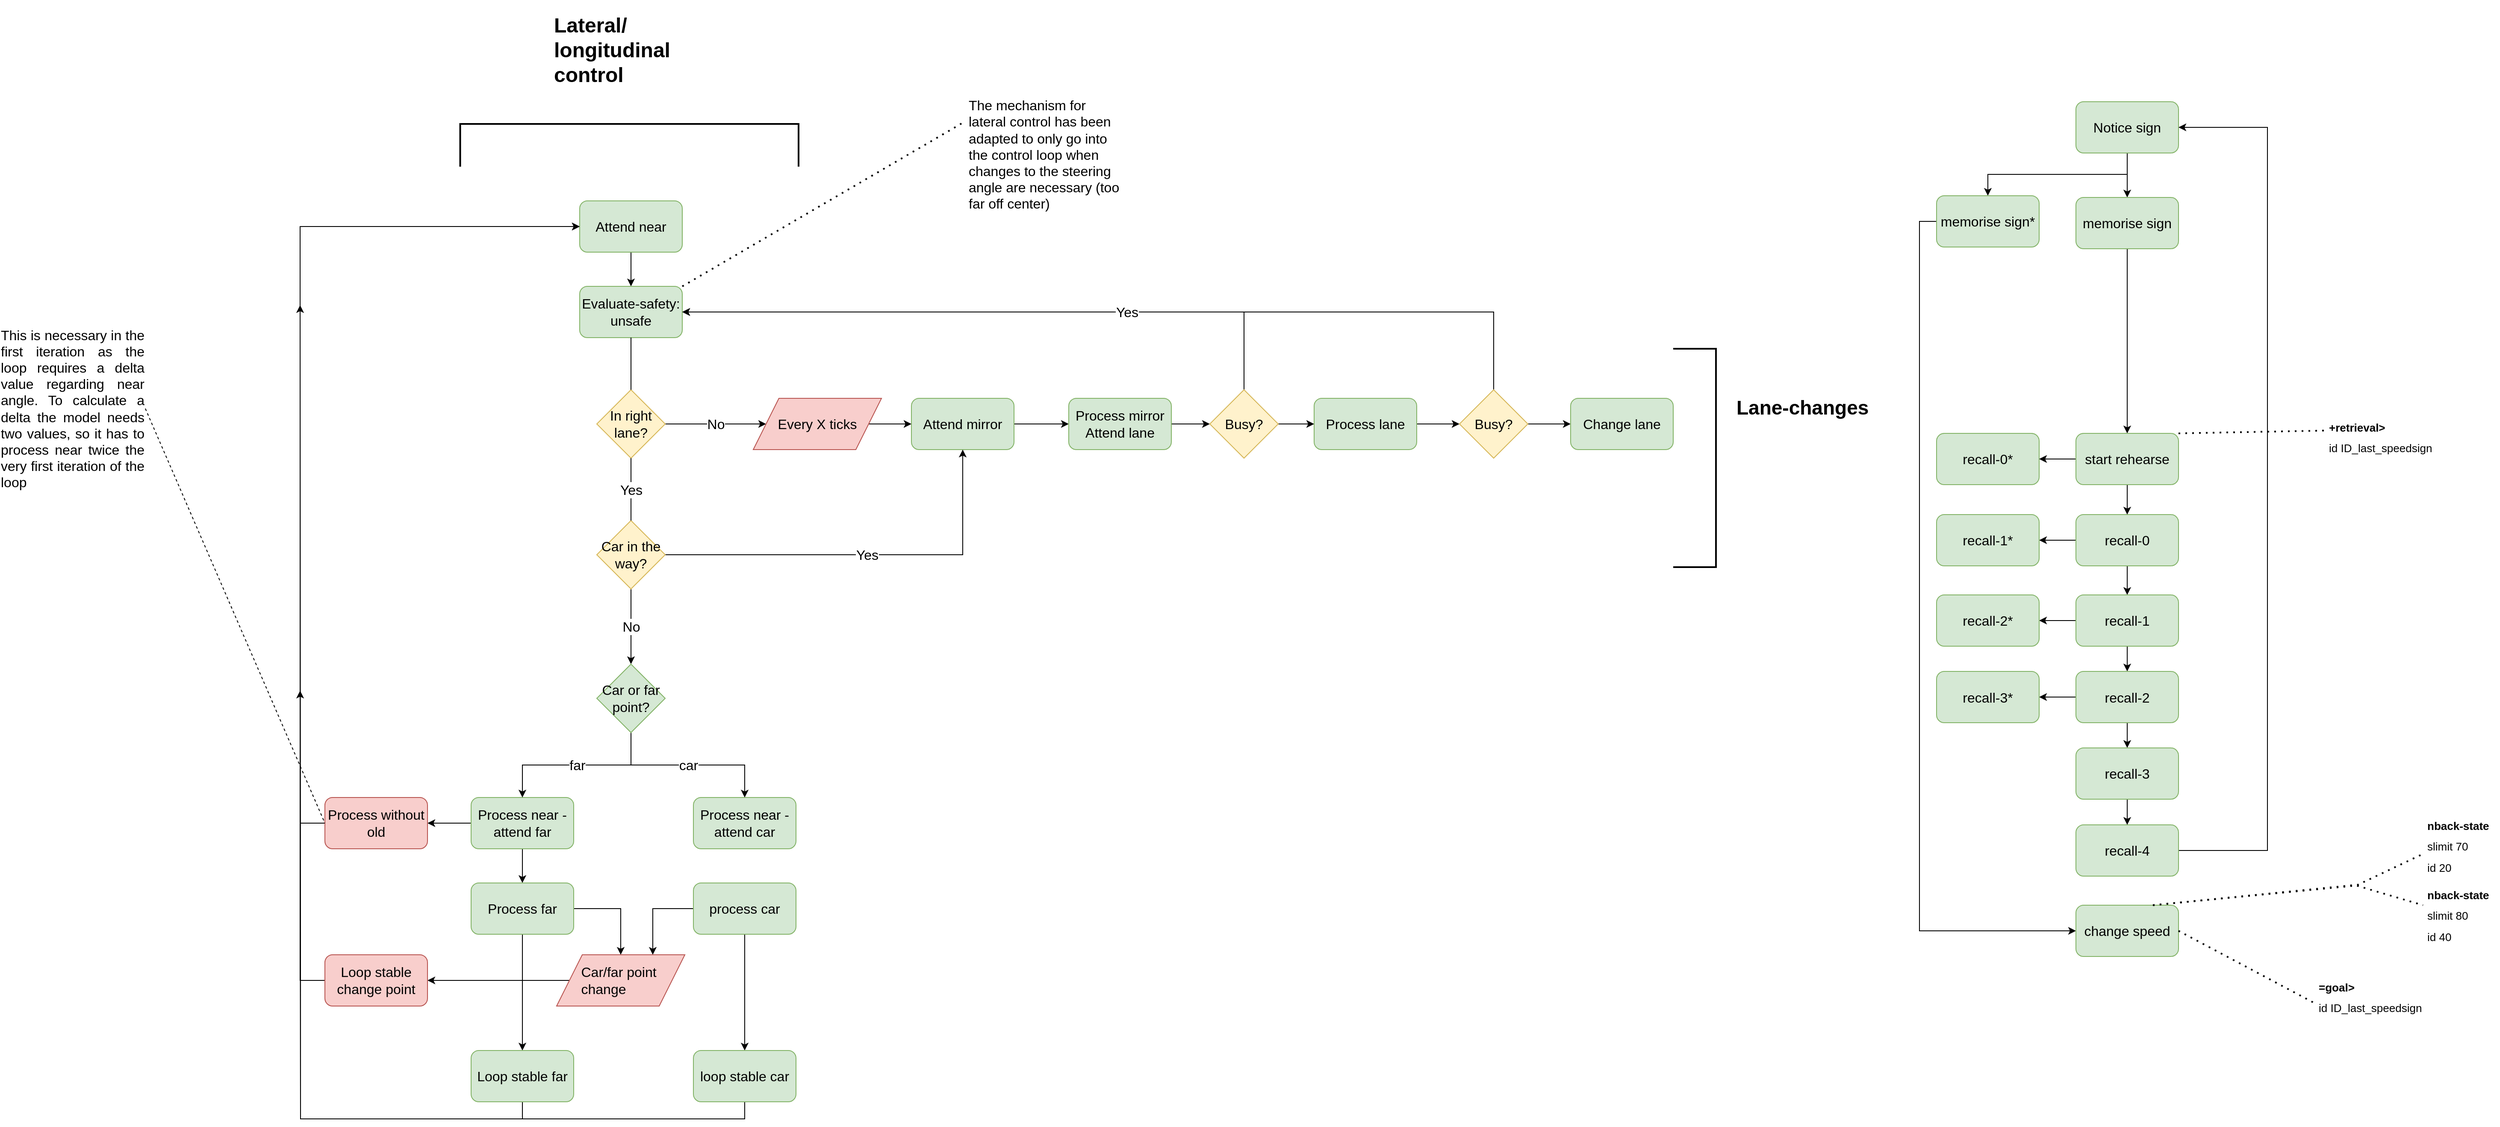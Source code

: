 <mxfile version="15.9.4" type="github">
  <diagram id="C5RBs43oDa-KdzZeNtuy" name="Page-1">
    <mxGraphModel dx="2222" dy="1282" grid="0" gridSize="10" guides="1" tooltips="1" connect="1" arrows="1" fold="1" page="0" pageScale="1" pageWidth="827" pageHeight="1169" math="0" shadow="0">
      <root>
        <mxCell id="WIyWlLk6GJQsqaUBKTNV-0" />
        <mxCell id="WIyWlLk6GJQsqaUBKTNV-1" parent="WIyWlLk6GJQsqaUBKTNV-0" />
        <mxCell id="NhE3N3XNDNQcraXamMx5-6" style="edgeStyle=orthogonalEdgeStyle;rounded=0;orthogonalLoop=1;jettySize=auto;html=1;exitX=0.5;exitY=1;exitDx=0;exitDy=0;entryX=0.5;entryY=0;entryDx=0;entryDy=0;fontSize=16;" parent="WIyWlLk6GJQsqaUBKTNV-1" source="NhE3N3XNDNQcraXamMx5-0" target="NhE3N3XNDNQcraXamMx5-2" edge="1">
          <mxGeometry relative="1" as="geometry" />
        </mxCell>
        <mxCell id="NhE3N3XNDNQcraXamMx5-0" value="Attend near" style="rounded=1;whiteSpace=wrap;html=1;fillColor=#d5e8d4;strokeColor=#82b366;fontSize=16;" parent="WIyWlLk6GJQsqaUBKTNV-1" vertex="1">
          <mxGeometry x="207" y="24" width="120" height="60" as="geometry" />
        </mxCell>
        <mxCell id="NhE3N3XNDNQcraXamMx5-36" value="No" style="edgeStyle=orthogonalEdgeStyle;rounded=0;orthogonalLoop=1;jettySize=auto;html=1;exitX=0.5;exitY=1;exitDx=0;exitDy=0;entryX=0.5;entryY=0;entryDx=0;entryDy=0;fontSize=16;startArrow=none;" parent="WIyWlLk6GJQsqaUBKTNV-1" source="E3VzU1Zg8HV8AeVV9ols-9" target="NhE3N3XNDNQcraXamMx5-35" edge="1">
          <mxGeometry relative="1" as="geometry" />
        </mxCell>
        <mxCell id="NhE3N3XNDNQcraXamMx5-2" value="Evaluate-safety: unsafe" style="rounded=1;whiteSpace=wrap;html=1;fillColor=#d5e8d4;strokeColor=#82b366;fontSize=16;" parent="WIyWlLk6GJQsqaUBKTNV-1" vertex="1">
          <mxGeometry x="207" y="124" width="120" height="60" as="geometry" />
        </mxCell>
        <mxCell id="NhE3N3XNDNQcraXamMx5-8" style="edgeStyle=orthogonalEdgeStyle;rounded=0;orthogonalLoop=1;jettySize=auto;html=1;exitX=0;exitY=0.5;exitDx=0;exitDy=0;entryX=1;entryY=0.5;entryDx=0;entryDy=0;fontSize=16;" parent="WIyWlLk6GJQsqaUBKTNV-1" source="NhE3N3XNDNQcraXamMx5-3" target="NhE3N3XNDNQcraXamMx5-5" edge="1">
          <mxGeometry relative="1" as="geometry" />
        </mxCell>
        <mxCell id="NhE3N3XNDNQcraXamMx5-13" style="edgeStyle=orthogonalEdgeStyle;rounded=0;orthogonalLoop=1;jettySize=auto;html=1;exitX=0.5;exitY=1;exitDx=0;exitDy=0;entryX=0.5;entryY=0;entryDx=0;entryDy=0;fontSize=16;" parent="WIyWlLk6GJQsqaUBKTNV-1" source="NhE3N3XNDNQcraXamMx5-3" target="NhE3N3XNDNQcraXamMx5-11" edge="1">
          <mxGeometry relative="1" as="geometry" />
        </mxCell>
        <mxCell id="NhE3N3XNDNQcraXamMx5-3" value="Process near - attend far" style="rounded=1;whiteSpace=wrap;html=1;fillColor=#d5e8d4;strokeColor=#82b366;fontSize=16;" parent="WIyWlLk6GJQsqaUBKTNV-1" vertex="1">
          <mxGeometry x="80" y="722" width="120" height="60" as="geometry" />
        </mxCell>
        <mxCell id="E3VzU1Zg8HV8AeVV9ols-15" style="edgeStyle=orthogonalEdgeStyle;rounded=0;orthogonalLoop=1;jettySize=auto;html=1;exitX=0;exitY=0.5;exitDx=0;exitDy=0;entryX=0;entryY=0.5;entryDx=0;entryDy=0;fontSize=16;" parent="WIyWlLk6GJQsqaUBKTNV-1" source="NhE3N3XNDNQcraXamMx5-5" target="NhE3N3XNDNQcraXamMx5-0" edge="1">
          <mxGeometry relative="1" as="geometry">
            <Array as="points">
              <mxPoint x="-120" y="752" />
              <mxPoint x="-120" y="54" />
            </Array>
          </mxGeometry>
        </mxCell>
        <mxCell id="NhE3N3XNDNQcraXamMx5-5" value="Process without old" style="rounded=1;whiteSpace=wrap;html=1;fillColor=#f8cecc;strokeColor=#b85450;fontSize=16;" parent="WIyWlLk6GJQsqaUBKTNV-1" vertex="1">
          <mxGeometry x="-91" y="722" width="120" height="60" as="geometry" />
        </mxCell>
        <mxCell id="NhE3N3XNDNQcraXamMx5-14" style="edgeStyle=orthogonalEdgeStyle;rounded=0;orthogonalLoop=1;jettySize=auto;html=1;exitX=0.5;exitY=1;exitDx=0;exitDy=0;entryX=0.5;entryY=0;entryDx=0;entryDy=0;fontSize=16;" parent="WIyWlLk6GJQsqaUBKTNV-1" source="NhE3N3XNDNQcraXamMx5-11" target="NhE3N3XNDNQcraXamMx5-12" edge="1">
          <mxGeometry relative="1" as="geometry" />
        </mxCell>
        <mxCell id="NhE3N3XNDNQcraXamMx5-53" style="edgeStyle=orthogonalEdgeStyle;rounded=0;orthogonalLoop=1;jettySize=auto;html=1;exitX=1;exitY=0.5;exitDx=0;exitDy=0;fontSize=16;" parent="WIyWlLk6GJQsqaUBKTNV-1" source="NhE3N3XNDNQcraXamMx5-11" target="NhE3N3XNDNQcraXamMx5-45" edge="1">
          <mxGeometry relative="1" as="geometry" />
        </mxCell>
        <mxCell id="NhE3N3XNDNQcraXamMx5-11" value="Process far" style="rounded=1;whiteSpace=wrap;html=1;fillColor=#d5e8d4;strokeColor=#82b366;fontSize=16;" parent="WIyWlLk6GJQsqaUBKTNV-1" vertex="1">
          <mxGeometry x="80" y="822" width="120" height="60" as="geometry" />
        </mxCell>
        <mxCell id="E3VzU1Zg8HV8AeVV9ols-14" style="edgeStyle=orthogonalEdgeStyle;rounded=0;orthogonalLoop=1;jettySize=auto;html=1;exitX=0.5;exitY=1;exitDx=0;exitDy=0;fontSize=16;" parent="WIyWlLk6GJQsqaUBKTNV-1" source="NhE3N3XNDNQcraXamMx5-12" edge="1">
          <mxGeometry relative="1" as="geometry">
            <mxPoint x="-120" y="597" as="targetPoint" />
          </mxGeometry>
        </mxCell>
        <mxCell id="NhE3N3XNDNQcraXamMx5-12" value="Loop stable far" style="rounded=1;whiteSpace=wrap;html=1;fillColor=#d5e8d4;strokeColor=#82b366;fontSize=16;" parent="WIyWlLk6GJQsqaUBKTNV-1" vertex="1">
          <mxGeometry x="80" y="1018" width="120" height="60" as="geometry" />
        </mxCell>
        <mxCell id="NhE3N3XNDNQcraXamMx5-16" value="&lt;div style=&quot;text-align: justify; font-size: 16px;&quot;&gt;&lt;span style=&quot;font-size: 16px;&quot;&gt;This is necessary in the first iteration as the loop requires a delta value regarding near angle. To calculate a delta the model needs two values, so it has to process near twice the very first iteration of the loop&lt;/span&gt;&lt;/div&gt;" style="text;html=1;strokeColor=none;fillColor=none;align=center;verticalAlign=middle;whiteSpace=wrap;rounded=0;fontSize=16;" parent="WIyWlLk6GJQsqaUBKTNV-1" vertex="1">
          <mxGeometry x="-471" y="197" width="170" height="140" as="geometry" />
        </mxCell>
        <mxCell id="NhE3N3XNDNQcraXamMx5-18" value="" style="endArrow=none;dashed=1;html=1;rounded=0;exitX=1;exitY=0.5;exitDx=0;exitDy=0;entryX=0;entryY=0.5;entryDx=0;entryDy=0;fontSize=16;" parent="WIyWlLk6GJQsqaUBKTNV-1" source="NhE3N3XNDNQcraXamMx5-16" target="NhE3N3XNDNQcraXamMx5-5" edge="1">
          <mxGeometry width="50" height="50" relative="1" as="geometry">
            <mxPoint x="-230" y="350" as="sourcePoint" />
            <mxPoint x="-180" y="300" as="targetPoint" />
          </mxGeometry>
        </mxCell>
        <mxCell id="NhE3N3XNDNQcraXamMx5-34" value="Process near - attend car" style="rounded=1;whiteSpace=wrap;html=1;fillColor=#d5e8d4;strokeColor=#82b366;fontSize=16;" parent="WIyWlLk6GJQsqaUBKTNV-1" vertex="1">
          <mxGeometry x="340" y="722" width="120" height="60" as="geometry" />
        </mxCell>
        <mxCell id="NhE3N3XNDNQcraXamMx5-37" value="far" style="edgeStyle=orthogonalEdgeStyle;rounded=0;orthogonalLoop=1;jettySize=auto;html=1;exitX=0.5;exitY=1;exitDx=0;exitDy=0;entryX=0.5;entryY=0;entryDx=0;entryDy=0;fontSize=16;" parent="WIyWlLk6GJQsqaUBKTNV-1" source="NhE3N3XNDNQcraXamMx5-35" target="NhE3N3XNDNQcraXamMx5-3" edge="1">
          <mxGeometry relative="1" as="geometry" />
        </mxCell>
        <mxCell id="NhE3N3XNDNQcraXamMx5-38" value="car" style="edgeStyle=orthogonalEdgeStyle;rounded=0;orthogonalLoop=1;jettySize=auto;html=1;exitX=0.5;exitY=1;exitDx=0;exitDy=0;entryX=0.5;entryY=0;entryDx=0;entryDy=0;fontSize=16;" parent="WIyWlLk6GJQsqaUBKTNV-1" source="NhE3N3XNDNQcraXamMx5-35" target="NhE3N3XNDNQcraXamMx5-34" edge="1">
          <mxGeometry relative="1" as="geometry" />
        </mxCell>
        <mxCell id="NhE3N3XNDNQcraXamMx5-35" value="Car or far point?" style="rhombus;whiteSpace=wrap;html=1;fillColor=#d5e8d4;strokeColor=#82b366;fontSize=16;" parent="WIyWlLk6GJQsqaUBKTNV-1" vertex="1">
          <mxGeometry x="227" y="566" width="80" height="80" as="geometry" />
        </mxCell>
        <mxCell id="NhE3N3XNDNQcraXamMx5-54" style="edgeStyle=orthogonalEdgeStyle;rounded=0;orthogonalLoop=1;jettySize=auto;html=1;exitX=0;exitY=0.5;exitDx=0;exitDy=0;entryX=0.75;entryY=0;entryDx=0;entryDy=0;fontSize=16;" parent="WIyWlLk6GJQsqaUBKTNV-1" source="NhE3N3XNDNQcraXamMx5-39" target="NhE3N3XNDNQcraXamMx5-45" edge="1">
          <mxGeometry relative="1" as="geometry" />
        </mxCell>
        <mxCell id="NhE3N3XNDNQcraXamMx5-61" style="edgeStyle=orthogonalEdgeStyle;rounded=0;orthogonalLoop=1;jettySize=auto;html=1;exitX=0.5;exitY=1;exitDx=0;exitDy=0;fontSize=16;" parent="WIyWlLk6GJQsqaUBKTNV-1" source="NhE3N3XNDNQcraXamMx5-39" target="NhE3N3XNDNQcraXamMx5-43" edge="1">
          <mxGeometry relative="1" as="geometry" />
        </mxCell>
        <mxCell id="NhE3N3XNDNQcraXamMx5-39" value="process car" style="rounded=1;whiteSpace=wrap;html=1;fillColor=#d5e8d4;strokeColor=#82b366;fontSize=16;" parent="WIyWlLk6GJQsqaUBKTNV-1" vertex="1">
          <mxGeometry x="340" y="822" width="120" height="60" as="geometry" />
        </mxCell>
        <mxCell id="NhE3N3XNDNQcraXamMx5-60" style="edgeStyle=orthogonalEdgeStyle;rounded=0;orthogonalLoop=1;jettySize=auto;html=1;exitX=0.5;exitY=1;exitDx=0;exitDy=0;fontSize=16;" parent="WIyWlLk6GJQsqaUBKTNV-1" source="NhE3N3XNDNQcraXamMx5-43" edge="1">
          <mxGeometry relative="1" as="geometry">
            <mxPoint x="-120" y="146" as="targetPoint" />
          </mxGeometry>
        </mxCell>
        <mxCell id="NhE3N3XNDNQcraXamMx5-43" value="loop stable car" style="rounded=1;whiteSpace=wrap;html=1;fillColor=#d5e8d4;strokeColor=#82b366;fontSize=16;" parent="WIyWlLk6GJQsqaUBKTNV-1" vertex="1">
          <mxGeometry x="340" y="1018" width="120" height="60" as="geometry" />
        </mxCell>
        <mxCell id="NhE3N3XNDNQcraXamMx5-58" style="edgeStyle=orthogonalEdgeStyle;rounded=0;orthogonalLoop=1;jettySize=auto;html=1;exitX=0;exitY=0.5;exitDx=0;exitDy=0;entryX=1;entryY=0.5;entryDx=0;entryDy=0;fontSize=16;" parent="WIyWlLk6GJQsqaUBKTNV-1" source="NhE3N3XNDNQcraXamMx5-45" target="NhE3N3XNDNQcraXamMx5-57" edge="1">
          <mxGeometry relative="1" as="geometry" />
        </mxCell>
        <mxCell id="NhE3N3XNDNQcraXamMx5-45" value="&lt;div style=&quot;text-align: justify; font-size: 16px;&quot;&gt;Car/far point&amp;nbsp;&lt;/div&gt;&lt;div style=&quot;text-align: justify; font-size: 16px;&quot;&gt;change&lt;/div&gt;" style="shape=parallelogram;perimeter=parallelogramPerimeter;whiteSpace=wrap;html=1;fixedSize=1;size=30;align=center;fillColor=#f8cecc;strokeColor=#b85450;fontSize=16;" parent="WIyWlLk6GJQsqaUBKTNV-1" vertex="1">
          <mxGeometry x="180" y="906" width="150" height="60" as="geometry" />
        </mxCell>
        <mxCell id="NhE3N3XNDNQcraXamMx5-59" style="edgeStyle=orthogonalEdgeStyle;rounded=0;orthogonalLoop=1;jettySize=auto;html=1;exitX=0;exitY=0.5;exitDx=0;exitDy=0;entryX=0;entryY=0.5;entryDx=0;entryDy=0;fontSize=16;" parent="WIyWlLk6GJQsqaUBKTNV-1" source="NhE3N3XNDNQcraXamMx5-57" target="NhE3N3XNDNQcraXamMx5-0" edge="1">
          <mxGeometry relative="1" as="geometry">
            <Array as="points">
              <mxPoint x="-120" y="936" />
              <mxPoint x="-120" y="54" />
            </Array>
          </mxGeometry>
        </mxCell>
        <mxCell id="NhE3N3XNDNQcraXamMx5-57" value="Loop stable change point" style="rounded=1;whiteSpace=wrap;html=1;fillColor=#f8cecc;strokeColor=#b85450;fontSize=16;" parent="WIyWlLk6GJQsqaUBKTNV-1" vertex="1">
          <mxGeometry x="-91" y="906" width="120" height="60" as="geometry" />
        </mxCell>
        <mxCell id="NhE3N3XNDNQcraXamMx5-141" style="edgeStyle=orthogonalEdgeStyle;rounded=0;orthogonalLoop=1;jettySize=auto;html=1;exitX=1;exitY=0.5;exitDx=0;exitDy=0;entryX=0;entryY=0.5;entryDx=0;entryDy=0;fontSize=16;" parent="WIyWlLk6GJQsqaUBKTNV-1" source="NhE3N3XNDNQcraXamMx5-63" target="NhE3N3XNDNQcraXamMx5-64" edge="1">
          <mxGeometry relative="1" as="geometry" />
        </mxCell>
        <mxCell id="NhE3N3XNDNQcraXamMx5-63" value="Attend mirror" style="rounded=1;whiteSpace=wrap;html=1;fillColor=#d5e8d4;strokeColor=#82b366;fontSize=16;" parent="WIyWlLk6GJQsqaUBKTNV-1" vertex="1">
          <mxGeometry x="595" y="255" width="120" height="60" as="geometry" />
        </mxCell>
        <mxCell id="NhE3N3XNDNQcraXamMx5-154" style="edgeStyle=orthogonalEdgeStyle;rounded=0;orthogonalLoop=1;jettySize=auto;html=1;exitX=1;exitY=0.5;exitDx=0;exitDy=0;entryX=0;entryY=0.5;entryDx=0;entryDy=0;fontSize=16;" parent="WIyWlLk6GJQsqaUBKTNV-1" source="NhE3N3XNDNQcraXamMx5-64" target="NhE3N3XNDNQcraXamMx5-92" edge="1">
          <mxGeometry relative="1" as="geometry" />
        </mxCell>
        <mxCell id="NhE3N3XNDNQcraXamMx5-64" value="Process mirror&lt;br style=&quot;font-size: 16px;&quot;&gt;Attend lane" style="rounded=1;whiteSpace=wrap;html=1;fillColor=#d5e8d4;strokeColor=#82b366;fontSize=16;" parent="WIyWlLk6GJQsqaUBKTNV-1" vertex="1">
          <mxGeometry x="779" y="255" width="120" height="60" as="geometry" />
        </mxCell>
        <mxCell id="NhE3N3XNDNQcraXamMx5-155" style="edgeStyle=orthogonalEdgeStyle;rounded=0;orthogonalLoop=1;jettySize=auto;html=1;exitX=1;exitY=0.5;exitDx=0;exitDy=0;entryX=0;entryY=0.5;entryDx=0;entryDy=0;fontSize=16;" parent="WIyWlLk6GJQsqaUBKTNV-1" source="NhE3N3XNDNQcraXamMx5-65" target="NhE3N3XNDNQcraXamMx5-153" edge="1">
          <mxGeometry relative="1" as="geometry" />
        </mxCell>
        <mxCell id="NhE3N3XNDNQcraXamMx5-65" value="Process lane" style="rounded=1;whiteSpace=wrap;html=1;fillColor=#d5e8d4;strokeColor=#82b366;fontSize=16;" parent="WIyWlLk6GJQsqaUBKTNV-1" vertex="1">
          <mxGeometry x="1066" y="255" width="120" height="60" as="geometry" />
        </mxCell>
        <mxCell id="NhE3N3XNDNQcraXamMx5-135" style="edgeStyle=orthogonalEdgeStyle;rounded=0;orthogonalLoop=1;jettySize=auto;html=1;exitX=1;exitY=0.5;exitDx=0;exitDy=0;entryX=0;entryY=0.5;entryDx=0;entryDy=0;fontSize=16;" parent="WIyWlLk6GJQsqaUBKTNV-1" source="NhE3N3XNDNQcraXamMx5-92" target="NhE3N3XNDNQcraXamMx5-65" edge="1">
          <mxGeometry relative="1" as="geometry" />
        </mxCell>
        <mxCell id="E3VzU1Zg8HV8AeVV9ols-17" style="edgeStyle=orthogonalEdgeStyle;rounded=0;orthogonalLoop=1;jettySize=auto;html=1;exitX=0.5;exitY=0;exitDx=0;exitDy=0;entryX=1;entryY=0.5;entryDx=0;entryDy=0;fontSize=16;" parent="WIyWlLk6GJQsqaUBKTNV-1" source="NhE3N3XNDNQcraXamMx5-92" target="NhE3N3XNDNQcraXamMx5-2" edge="1">
          <mxGeometry relative="1" as="geometry" />
        </mxCell>
        <mxCell id="NhE3N3XNDNQcraXamMx5-92" value="Busy?" style="rhombus;whiteSpace=wrap;html=1;fontSize=16;fillColor=#fff2cc;strokeColor=#d6b656;" parent="WIyWlLk6GJQsqaUBKTNV-1" vertex="1">
          <mxGeometry x="944" y="245" width="80" height="80" as="geometry" />
        </mxCell>
        <mxCell id="NhE3N3XNDNQcraXamMx5-109" value="&lt;h1 style=&quot;font-size: 23px;&quot;&gt;Lane-changes&lt;/h1&gt;" style="text;html=1;strokeColor=none;fillColor=none;spacing=5;spacingTop=-20;whiteSpace=wrap;overflow=hidden;rounded=0;fontSize=23;fontStyle=1" parent="WIyWlLk6GJQsqaUBKTNV-1" vertex="1">
          <mxGeometry x="1555" y="247.75" width="190" height="89" as="geometry" />
        </mxCell>
        <mxCell id="NhE3N3XNDNQcraXamMx5-110" value="&lt;h1 style=&quot;font-size: 24px;&quot;&gt;Lateral/&lt;br style=&quot;font-size: 24px;&quot;&gt;longitudinal control&lt;/h1&gt;" style="text;html=1;strokeColor=none;fillColor=none;spacing=5;spacingTop=-20;whiteSpace=wrap;overflow=hidden;rounded=0;fontSize=24;fontStyle=1" parent="WIyWlLk6GJQsqaUBKTNV-1" vertex="1">
          <mxGeometry x="172" y="-201" width="190" height="111" as="geometry" />
        </mxCell>
        <mxCell id="NhE3N3XNDNQcraXamMx5-111" value="" style="strokeWidth=2;html=1;shape=mxgraph.flowchart.annotation_1;align=left;pointerEvents=1;fontSize=16;rotation=-180;" parent="WIyWlLk6GJQsqaUBKTNV-1" vertex="1">
          <mxGeometry x="1486" y="197" width="50" height="255.5" as="geometry" />
        </mxCell>
        <mxCell id="NhE3N3XNDNQcraXamMx5-112" value="" style="strokeWidth=2;html=1;shape=mxgraph.flowchart.annotation_1;align=left;pointerEvents=1;fontSize=16;rotation=90;" parent="WIyWlLk6GJQsqaUBKTNV-1" vertex="1">
          <mxGeometry x="240.12" y="-238.87" width="50" height="395.75" as="geometry" />
        </mxCell>
        <mxCell id="E3VzU1Zg8HV8AeVV9ols-16" style="edgeStyle=orthogonalEdgeStyle;rounded=0;orthogonalLoop=1;jettySize=auto;html=1;exitX=1;exitY=0.5;exitDx=0;exitDy=0;entryX=0;entryY=0.5;entryDx=0;entryDy=0;fontSize=16;" parent="WIyWlLk6GJQsqaUBKTNV-1" source="NhE3N3XNDNQcraXamMx5-153" target="NhE3N3XNDNQcraXamMx5-158" edge="1">
          <mxGeometry relative="1" as="geometry" />
        </mxCell>
        <mxCell id="E3VzU1Zg8HV8AeVV9ols-18" value="Yes" style="edgeStyle=orthogonalEdgeStyle;rounded=0;orthogonalLoop=1;jettySize=auto;html=1;exitX=0.5;exitY=0;exitDx=0;exitDy=0;entryX=1;entryY=0.5;entryDx=0;entryDy=0;fontSize=16;" parent="WIyWlLk6GJQsqaUBKTNV-1" source="NhE3N3XNDNQcraXamMx5-153" target="NhE3N3XNDNQcraXamMx5-2" edge="1">
          <mxGeometry relative="1" as="geometry">
            <mxPoint x="333.333" y="137" as="targetPoint" />
          </mxGeometry>
        </mxCell>
        <mxCell id="NhE3N3XNDNQcraXamMx5-153" value="Busy?" style="rhombus;whiteSpace=wrap;html=1;fontSize=16;fillColor=#fff2cc;strokeColor=#d6b656;" parent="WIyWlLk6GJQsqaUBKTNV-1" vertex="1">
          <mxGeometry x="1236" y="245" width="80" height="80" as="geometry" />
        </mxCell>
        <mxCell id="NhE3N3XNDNQcraXamMx5-158" value="Change lane" style="rounded=1;whiteSpace=wrap;html=1;fillColor=#d5e8d4;strokeColor=#82b366;fontSize=16;" parent="WIyWlLk6GJQsqaUBKTNV-1" vertex="1">
          <mxGeometry x="1366" y="255" width="120" height="60" as="geometry" />
        </mxCell>
        <mxCell id="E3VzU1Zg8HV8AeVV9ols-5" value="No" style="edgeStyle=orthogonalEdgeStyle;rounded=0;orthogonalLoop=1;jettySize=auto;html=1;exitX=1;exitY=0.5;exitDx=0;exitDy=0;entryX=0;entryY=0.5;entryDx=0;entryDy=0;fontSize=16;" parent="WIyWlLk6GJQsqaUBKTNV-1" source="E3VzU1Zg8HV8AeVV9ols-1" target="E3VzU1Zg8HV8AeVV9ols-4" edge="1">
          <mxGeometry relative="1" as="geometry" />
        </mxCell>
        <mxCell id="E3VzU1Zg8HV8AeVV9ols-1" value="In right lane?" style="rhombus;whiteSpace=wrap;html=1;fontSize=16;fillColor=#fff2cc;strokeColor=#d6b656;" parent="WIyWlLk6GJQsqaUBKTNV-1" vertex="1">
          <mxGeometry x="227" y="245" width="80" height="80" as="geometry" />
        </mxCell>
        <mxCell id="E3VzU1Zg8HV8AeVV9ols-2" value="" style="edgeStyle=orthogonalEdgeStyle;rounded=0;orthogonalLoop=1;jettySize=auto;html=1;exitX=0.5;exitY=1;exitDx=0;exitDy=0;entryX=0.5;entryY=0;entryDx=0;entryDy=0;fontSize=16;endArrow=none;" parent="WIyWlLk6GJQsqaUBKTNV-1" source="NhE3N3XNDNQcraXamMx5-2" target="E3VzU1Zg8HV8AeVV9ols-1" edge="1">
          <mxGeometry relative="1" as="geometry">
            <mxPoint x="267" y="184.0" as="sourcePoint" />
            <mxPoint x="267" y="566" as="targetPoint" />
          </mxGeometry>
        </mxCell>
        <mxCell id="E3VzU1Zg8HV8AeVV9ols-6" style="edgeStyle=orthogonalEdgeStyle;rounded=0;orthogonalLoop=1;jettySize=auto;html=1;exitX=1;exitY=0.5;exitDx=0;exitDy=0;fontSize=16;" parent="WIyWlLk6GJQsqaUBKTNV-1" source="E3VzU1Zg8HV8AeVV9ols-4" target="NhE3N3XNDNQcraXamMx5-63" edge="1">
          <mxGeometry relative="1" as="geometry" />
        </mxCell>
        <mxCell id="E3VzU1Zg8HV8AeVV9ols-4" value="&lt;div style=&quot;text-align: justify; font-size: 16px;&quot;&gt;Every X ticks&lt;/div&gt;" style="shape=parallelogram;perimeter=parallelogramPerimeter;whiteSpace=wrap;html=1;fixedSize=1;size=30;align=center;fillColor=#f8cecc;strokeColor=#b85450;fontSize=16;" parent="WIyWlLk6GJQsqaUBKTNV-1" vertex="1">
          <mxGeometry x="410" y="255" width="150" height="60" as="geometry" />
        </mxCell>
        <mxCell id="E3VzU1Zg8HV8AeVV9ols-13" value="Yes" style="edgeStyle=orthogonalEdgeStyle;rounded=0;orthogonalLoop=1;jettySize=auto;html=1;exitX=1;exitY=0.5;exitDx=0;exitDy=0;entryX=0.5;entryY=1;entryDx=0;entryDy=0;fontSize=16;" parent="WIyWlLk6GJQsqaUBKTNV-1" source="E3VzU1Zg8HV8AeVV9ols-9" target="NhE3N3XNDNQcraXamMx5-63" edge="1">
          <mxGeometry relative="1" as="geometry" />
        </mxCell>
        <mxCell id="E3VzU1Zg8HV8AeVV9ols-9" value="Car in the way?" style="rhombus;whiteSpace=wrap;html=1;fontSize=16;fillColor=#fff2cc;strokeColor=#d6b656;" parent="WIyWlLk6GJQsqaUBKTNV-1" vertex="1">
          <mxGeometry x="227" y="398" width="80" height="80" as="geometry" />
        </mxCell>
        <mxCell id="E3VzU1Zg8HV8AeVV9ols-12" value="Yes" style="edgeStyle=orthogonalEdgeStyle;rounded=0;orthogonalLoop=1;jettySize=auto;html=1;exitX=0.5;exitY=1;exitDx=0;exitDy=0;entryX=0.5;entryY=0;entryDx=0;entryDy=0;fontSize=16;startArrow=none;endArrow=none;" parent="WIyWlLk6GJQsqaUBKTNV-1" source="E3VzU1Zg8HV8AeVV9ols-1" target="E3VzU1Zg8HV8AeVV9ols-9" edge="1">
          <mxGeometry relative="1" as="geometry">
            <mxPoint x="267" y="325" as="sourcePoint" />
            <mxPoint x="267" y="566" as="targetPoint" />
          </mxGeometry>
        </mxCell>
        <mxCell id="E3VzU1Zg8HV8AeVV9ols-20" value="&lt;br style=&quot;font-size: 16px;&quot;&gt;The mechanism for lateral control has been adapted to only go into the control loop when changes to the steering angle are necessary (too far off center)" style="text;html=1;strokeColor=none;fillColor=none;spacing=5;spacingTop=-20;whiteSpace=wrap;overflow=hidden;rounded=0;fontSize=16;" parent="WIyWlLk6GJQsqaUBKTNV-1" vertex="1">
          <mxGeometry x="657" y="-106" width="190" height="150" as="geometry" />
        </mxCell>
        <mxCell id="E3VzU1Zg8HV8AeVV9ols-22" value="" style="endArrow=none;dashed=1;html=1;dashPattern=1 3;strokeWidth=2;rounded=0;entryX=0;entryY=0.25;entryDx=0;entryDy=0;exitX=1;exitY=0;exitDx=0;exitDy=0;fontSize=16;" parent="WIyWlLk6GJQsqaUBKTNV-1" source="NhE3N3XNDNQcraXamMx5-2" target="E3VzU1Zg8HV8AeVV9ols-20" edge="1">
          <mxGeometry width="50" height="50" relative="1" as="geometry">
            <mxPoint x="493" y="58" as="sourcePoint" />
            <mxPoint x="543" y="8" as="targetPoint" />
          </mxGeometry>
        </mxCell>
        <mxCell id="itvHeJauf3nL3diIraLQ-3" style="edgeStyle=orthogonalEdgeStyle;rounded=0;orthogonalLoop=1;jettySize=auto;html=1;exitX=0.5;exitY=1;exitDx=0;exitDy=0;entryX=0.5;entryY=0;entryDx=0;entryDy=0;" parent="WIyWlLk6GJQsqaUBKTNV-1" source="E3VzU1Zg8HV8AeVV9ols-23" target="E3VzU1Zg8HV8AeVV9ols-31" edge="1">
          <mxGeometry relative="1" as="geometry" />
        </mxCell>
        <mxCell id="itvHeJauf3nL3diIraLQ-6" style="edgeStyle=orthogonalEdgeStyle;rounded=0;orthogonalLoop=1;jettySize=auto;html=1;exitX=0.5;exitY=1;exitDx=0;exitDy=0;" parent="WIyWlLk6GJQsqaUBKTNV-1" source="E3VzU1Zg8HV8AeVV9ols-23" target="E3VzU1Zg8HV8AeVV9ols-34" edge="1">
          <mxGeometry relative="1" as="geometry" />
        </mxCell>
        <mxCell id="E3VzU1Zg8HV8AeVV9ols-23" value="Notice sign" style="rounded=1;whiteSpace=wrap;html=1;fontSize=16;strokeColor=#82b366;fillColor=#d5e8d4;" parent="WIyWlLk6GJQsqaUBKTNV-1" vertex="1">
          <mxGeometry x="1957" y="-92" width="120" height="60" as="geometry" />
        </mxCell>
        <mxCell id="NUeirvXIslIRy5y8qcfo-23" style="edgeStyle=orthogonalEdgeStyle;rounded=0;orthogonalLoop=1;jettySize=auto;html=1;exitX=0;exitY=0.5;exitDx=0;exitDy=0;entryX=0;entryY=0.5;entryDx=0;entryDy=0;fontSize=13;" edge="1" parent="WIyWlLk6GJQsqaUBKTNV-1" source="E3VzU1Zg8HV8AeVV9ols-31" target="NUeirvXIslIRy5y8qcfo-7">
          <mxGeometry relative="1" as="geometry" />
        </mxCell>
        <mxCell id="E3VzU1Zg8HV8AeVV9ols-31" value="memorise sign*" style="rounded=1;whiteSpace=wrap;html=1;fontSize=16;strokeColor=#82b366;fillColor=#d5e8d4;" parent="WIyWlLk6GJQsqaUBKTNV-1" vertex="1">
          <mxGeometry x="1794" y="18" width="120" height="60" as="geometry" />
        </mxCell>
        <mxCell id="E3VzU1Zg8HV8AeVV9ols-32" value="recall-0*" style="rounded=1;whiteSpace=wrap;html=1;fontSize=16;strokeColor=#82b366;fillColor=#d5e8d4;" parent="WIyWlLk6GJQsqaUBKTNV-1" vertex="1">
          <mxGeometry x="1794" y="296" width="120" height="60" as="geometry" />
        </mxCell>
        <mxCell id="itvHeJauf3nL3diIraLQ-15" style="edgeStyle=orthogonalEdgeStyle;rounded=0;orthogonalLoop=1;jettySize=auto;html=1;exitX=0.5;exitY=1;exitDx=0;exitDy=0;" parent="WIyWlLk6GJQsqaUBKTNV-1" source="E3VzU1Zg8HV8AeVV9ols-33" target="itvHeJauf3nL3diIraLQ-10" edge="1">
          <mxGeometry relative="1" as="geometry" />
        </mxCell>
        <mxCell id="NUeirvXIslIRy5y8qcfo-2" style="edgeStyle=orthogonalEdgeStyle;rounded=0;orthogonalLoop=1;jettySize=auto;html=1;exitX=0;exitY=0.5;exitDx=0;exitDy=0;entryX=1;entryY=0.5;entryDx=0;entryDy=0;" edge="1" parent="WIyWlLk6GJQsqaUBKTNV-1" source="E3VzU1Zg8HV8AeVV9ols-33" target="itvHeJauf3nL3diIraLQ-21">
          <mxGeometry relative="1" as="geometry" />
        </mxCell>
        <mxCell id="E3VzU1Zg8HV8AeVV9ols-33" value="recall-0" style="rounded=1;whiteSpace=wrap;html=1;fontSize=16;strokeColor=#82b366;fillColor=#d5e8d4;" parent="WIyWlLk6GJQsqaUBKTNV-1" vertex="1">
          <mxGeometry x="1957" y="391" width="120" height="60" as="geometry" />
        </mxCell>
        <mxCell id="NUeirvXIslIRy5y8qcfo-24" style="edgeStyle=orthogonalEdgeStyle;rounded=0;orthogonalLoop=1;jettySize=auto;html=1;exitX=0.5;exitY=1;exitDx=0;exitDy=0;fontSize=13;" edge="1" parent="WIyWlLk6GJQsqaUBKTNV-1" source="E3VzU1Zg8HV8AeVV9ols-34" target="itvHeJauf3nL3diIraLQ-1">
          <mxGeometry relative="1" as="geometry" />
        </mxCell>
        <mxCell id="E3VzU1Zg8HV8AeVV9ols-34" value="memorise sign" style="rounded=1;whiteSpace=wrap;html=1;fontSize=16;strokeColor=#82b366;fillColor=#d5e8d4;" parent="WIyWlLk6GJQsqaUBKTNV-1" vertex="1">
          <mxGeometry x="1957" y="20" width="120" height="60" as="geometry" />
        </mxCell>
        <mxCell id="itvHeJauf3nL3diIraLQ-14" style="edgeStyle=orthogonalEdgeStyle;rounded=0;orthogonalLoop=1;jettySize=auto;html=1;exitX=0.5;exitY=1;exitDx=0;exitDy=0;entryX=0.5;entryY=0;entryDx=0;entryDy=0;" parent="WIyWlLk6GJQsqaUBKTNV-1" source="itvHeJauf3nL3diIraLQ-1" target="E3VzU1Zg8HV8AeVV9ols-33" edge="1">
          <mxGeometry relative="1" as="geometry" />
        </mxCell>
        <mxCell id="NUeirvXIslIRy5y8qcfo-1" style="edgeStyle=orthogonalEdgeStyle;rounded=0;orthogonalLoop=1;jettySize=auto;html=1;exitX=0;exitY=0.5;exitDx=0;exitDy=0;entryX=1;entryY=0.5;entryDx=0;entryDy=0;" edge="1" parent="WIyWlLk6GJQsqaUBKTNV-1" source="itvHeJauf3nL3diIraLQ-1" target="E3VzU1Zg8HV8AeVV9ols-32">
          <mxGeometry relative="1" as="geometry" />
        </mxCell>
        <mxCell id="itvHeJauf3nL3diIraLQ-1" value="start rehearse" style="rounded=1;whiteSpace=wrap;html=1;fontSize=16;strokeColor=#82b366;fillColor=#d5e8d4;" parent="WIyWlLk6GJQsqaUBKTNV-1" vertex="1">
          <mxGeometry x="1957" y="296" width="120" height="60" as="geometry" />
        </mxCell>
        <mxCell id="itvHeJauf3nL3diIraLQ-16" style="edgeStyle=orthogonalEdgeStyle;rounded=0;orthogonalLoop=1;jettySize=auto;html=1;exitX=0.5;exitY=1;exitDx=0;exitDy=0;" parent="WIyWlLk6GJQsqaUBKTNV-1" source="itvHeJauf3nL3diIraLQ-10" target="itvHeJauf3nL3diIraLQ-12" edge="1">
          <mxGeometry relative="1" as="geometry" />
        </mxCell>
        <mxCell id="NUeirvXIslIRy5y8qcfo-5" style="edgeStyle=orthogonalEdgeStyle;rounded=0;orthogonalLoop=1;jettySize=auto;html=1;exitX=0;exitY=0.5;exitDx=0;exitDy=0;entryX=1;entryY=0.5;entryDx=0;entryDy=0;" edge="1" parent="WIyWlLk6GJQsqaUBKTNV-1" source="itvHeJauf3nL3diIraLQ-10" target="NUeirvXIslIRy5y8qcfo-3">
          <mxGeometry relative="1" as="geometry" />
        </mxCell>
        <mxCell id="itvHeJauf3nL3diIraLQ-10" value="recall-1" style="rounded=1;whiteSpace=wrap;html=1;fontSize=16;strokeColor=#82b366;fillColor=#d5e8d4;" parent="WIyWlLk6GJQsqaUBKTNV-1" vertex="1">
          <mxGeometry x="1957" y="485" width="120" height="60" as="geometry" />
        </mxCell>
        <mxCell id="itvHeJauf3nL3diIraLQ-19" style="edgeStyle=orthogonalEdgeStyle;rounded=0;orthogonalLoop=1;jettySize=auto;html=1;exitX=1;exitY=0.5;exitDx=0;exitDy=0;entryX=1;entryY=0.5;entryDx=0;entryDy=0;" parent="WIyWlLk6GJQsqaUBKTNV-1" source="itvHeJauf3nL3diIraLQ-11" target="E3VzU1Zg8HV8AeVV9ols-23" edge="1">
          <mxGeometry relative="1" as="geometry">
            <Array as="points">
              <mxPoint x="2181" y="784" />
              <mxPoint x="2181" y="-62" />
            </Array>
          </mxGeometry>
        </mxCell>
        <mxCell id="itvHeJauf3nL3diIraLQ-11" value="recall-4" style="rounded=1;whiteSpace=wrap;html=1;fontSize=16;strokeColor=#82b366;fillColor=#d5e8d4;" parent="WIyWlLk6GJQsqaUBKTNV-1" vertex="1">
          <mxGeometry x="1957" y="754" width="120" height="60" as="geometry" />
        </mxCell>
        <mxCell id="itvHeJauf3nL3diIraLQ-17" style="edgeStyle=orthogonalEdgeStyle;rounded=0;orthogonalLoop=1;jettySize=auto;html=1;exitX=0.5;exitY=1;exitDx=0;exitDy=0;" parent="WIyWlLk6GJQsqaUBKTNV-1" source="itvHeJauf3nL3diIraLQ-12" target="itvHeJauf3nL3diIraLQ-13" edge="1">
          <mxGeometry relative="1" as="geometry" />
        </mxCell>
        <mxCell id="NUeirvXIslIRy5y8qcfo-6" style="edgeStyle=orthogonalEdgeStyle;rounded=0;orthogonalLoop=1;jettySize=auto;html=1;exitX=0;exitY=0.5;exitDx=0;exitDy=0;" edge="1" parent="WIyWlLk6GJQsqaUBKTNV-1" source="itvHeJauf3nL3diIraLQ-12" target="NUeirvXIslIRy5y8qcfo-4">
          <mxGeometry relative="1" as="geometry" />
        </mxCell>
        <mxCell id="itvHeJauf3nL3diIraLQ-12" value="recall-2" style="rounded=1;whiteSpace=wrap;html=1;fontSize=16;strokeColor=#82b366;fillColor=#d5e8d4;" parent="WIyWlLk6GJQsqaUBKTNV-1" vertex="1">
          <mxGeometry x="1957" y="574.5" width="120" height="60" as="geometry" />
        </mxCell>
        <mxCell id="itvHeJauf3nL3diIraLQ-18" style="edgeStyle=orthogonalEdgeStyle;rounded=0;orthogonalLoop=1;jettySize=auto;html=1;exitX=0.5;exitY=1;exitDx=0;exitDy=0;entryX=0.5;entryY=0;entryDx=0;entryDy=0;" parent="WIyWlLk6GJQsqaUBKTNV-1" source="itvHeJauf3nL3diIraLQ-13" target="itvHeJauf3nL3diIraLQ-11" edge="1">
          <mxGeometry relative="1" as="geometry" />
        </mxCell>
        <mxCell id="itvHeJauf3nL3diIraLQ-13" value="recall-3" style="rounded=1;whiteSpace=wrap;html=1;fontSize=16;strokeColor=#82b366;fillColor=#d5e8d4;" parent="WIyWlLk6GJQsqaUBKTNV-1" vertex="1">
          <mxGeometry x="1957" y="664" width="120" height="60" as="geometry" />
        </mxCell>
        <mxCell id="itvHeJauf3nL3diIraLQ-21" value="recall-1*" style="rounded=1;whiteSpace=wrap;html=1;fontSize=16;strokeColor=#82b366;fillColor=#d5e8d4;" parent="WIyWlLk6GJQsqaUBKTNV-1" vertex="1">
          <mxGeometry x="1794" y="391" width="120" height="60" as="geometry" />
        </mxCell>
        <mxCell id="NUeirvXIslIRy5y8qcfo-3" value="recall-2*" style="rounded=1;whiteSpace=wrap;html=1;fontSize=16;strokeColor=#82b366;fillColor=#d5e8d4;" vertex="1" parent="WIyWlLk6GJQsqaUBKTNV-1">
          <mxGeometry x="1794" y="485" width="120" height="60" as="geometry" />
        </mxCell>
        <mxCell id="NUeirvXIslIRy5y8qcfo-4" value="recall-3*" style="rounded=1;whiteSpace=wrap;html=1;fontSize=16;strokeColor=#82b366;fillColor=#d5e8d4;" vertex="1" parent="WIyWlLk6GJQsqaUBKTNV-1">
          <mxGeometry x="1794" y="574.5" width="120" height="60" as="geometry" />
        </mxCell>
        <mxCell id="NUeirvXIslIRy5y8qcfo-7" value="change speed" style="rounded=1;whiteSpace=wrap;html=1;fontSize=16;strokeColor=#82b366;fillColor=#d5e8d4;" vertex="1" parent="WIyWlLk6GJQsqaUBKTNV-1">
          <mxGeometry x="1957" y="848" width="120" height="60" as="geometry" />
        </mxCell>
        <mxCell id="NUeirvXIslIRy5y8qcfo-11" value="&lt;p style=&quot;line-height: 1&quot;&gt;&lt;/p&gt;&lt;h1 style=&quot;font-size: 13px&quot;&gt;&lt;font style=&quot;font-size: 13px&quot;&gt;nback-state&lt;/font&gt;&lt;/h1&gt;&lt;h1 style=&quot;font-size: 13px&quot;&gt;&lt;font style=&quot;font-size: 13px&quot;&gt;&lt;span style=&quot;font-weight: normal&quot;&gt;slimit 70&lt;/span&gt;&lt;br&gt;&lt;/font&gt;&lt;/h1&gt;&lt;div style=&quot;font-size: 13px&quot;&gt;&lt;span style=&quot;font-weight: normal&quot;&gt;&lt;font style=&quot;font-size: 13px&quot;&gt;id 20&lt;/font&gt;&lt;/span&gt;&lt;/div&gt;&lt;p&gt;&lt;/p&gt;" style="text;html=1;strokeColor=none;fillColor=none;spacing=5;spacingTop=-20;whiteSpace=wrap;overflow=hidden;rounded=0;" vertex="1" parent="WIyWlLk6GJQsqaUBKTNV-1">
          <mxGeometry x="2363" y="746" width="89" height="84" as="geometry" />
        </mxCell>
        <mxCell id="NUeirvXIslIRy5y8qcfo-13" value="" style="endArrow=none;dashed=1;html=1;dashPattern=1 3;strokeWidth=2;rounded=0;fontSize=13;entryX=0;entryY=0.5;entryDx=0;entryDy=0;exitX=0.75;exitY=0;exitDx=0;exitDy=0;" edge="1" parent="WIyWlLk6GJQsqaUBKTNV-1" source="NUeirvXIslIRy5y8qcfo-7" target="NUeirvXIslIRy5y8qcfo-11">
          <mxGeometry width="50" height="50" relative="1" as="geometry">
            <mxPoint x="2189" y="156.88" as="sourcePoint" />
            <mxPoint x="2239" y="106.88" as="targetPoint" />
            <Array as="points">
              <mxPoint x="2287" y="824" />
            </Array>
          </mxGeometry>
        </mxCell>
        <mxCell id="NUeirvXIslIRy5y8qcfo-15" value="" style="endArrow=none;dashed=1;html=1;dashPattern=1 3;strokeWidth=2;rounded=0;fontSize=13;entryX=0;entryY=0.25;entryDx=0;entryDy=0;" edge="1" parent="WIyWlLk6GJQsqaUBKTNV-1" target="NUeirvXIslIRy5y8qcfo-16">
          <mxGeometry width="50" height="50" relative="1" as="geometry">
            <mxPoint x="2077" y="296" as="sourcePoint" />
            <mxPoint x="2227" y="317" as="targetPoint" />
          </mxGeometry>
        </mxCell>
        <mxCell id="NUeirvXIslIRy5y8qcfo-16" value="&lt;p style=&quot;line-height: 1&quot;&gt;&lt;/p&gt;&lt;h1 style=&quot;font-size: 13px&quot;&gt;&lt;span&gt;+retrieval&amp;gt;&lt;/span&gt;&lt;/h1&gt;&lt;h1 style=&quot;font-size: 13px&quot;&gt;&lt;span style=&quot;font-weight: normal&quot;&gt;id ID_last_speedsign&lt;/span&gt;&lt;br&gt;&lt;/h1&gt;&lt;p&gt;&lt;/p&gt;" style="text;html=1;strokeColor=none;fillColor=none;spacing=5;spacingTop=-20;whiteSpace=wrap;overflow=hidden;rounded=0;" vertex="1" parent="WIyWlLk6GJQsqaUBKTNV-1">
          <mxGeometry x="2248" y="280" width="133" height="51" as="geometry" />
        </mxCell>
        <mxCell id="NUeirvXIslIRy5y8qcfo-17" value="&lt;p style=&quot;line-height: 1&quot;&gt;&lt;/p&gt;&lt;h1 style=&quot;font-size: 13px&quot;&gt;&lt;font style=&quot;font-size: 13px&quot;&gt;nback-state&lt;/font&gt;&lt;/h1&gt;&lt;h1 style=&quot;font-size: 13px&quot;&gt;&lt;font style=&quot;font-size: 13px&quot;&gt;&lt;span style=&quot;font-weight: normal&quot;&gt;slimit 80&lt;/span&gt;&lt;br&gt;&lt;/font&gt;&lt;/h1&gt;&lt;div style=&quot;font-size: 13px&quot;&gt;&lt;span style=&quot;font-weight: normal&quot;&gt;&lt;font style=&quot;font-size: 13px&quot;&gt;id 40&lt;/font&gt;&lt;/span&gt;&lt;/div&gt;&lt;p&gt;&lt;/p&gt;" style="text;html=1;strokeColor=none;fillColor=none;spacing=5;spacingTop=-20;whiteSpace=wrap;overflow=hidden;rounded=0;" vertex="1" parent="WIyWlLk6GJQsqaUBKTNV-1">
          <mxGeometry x="2363" y="827" width="89" height="84" as="geometry" />
        </mxCell>
        <mxCell id="NUeirvXIslIRy5y8qcfo-18" value="" style="endArrow=none;dashed=1;html=1;dashPattern=1 3;strokeWidth=2;rounded=0;fontSize=13;entryX=0;entryY=0.25;entryDx=0;entryDy=0;exitX=0.75;exitY=0;exitDx=0;exitDy=0;" edge="1" parent="WIyWlLk6GJQsqaUBKTNV-1" source="NUeirvXIslIRy5y8qcfo-7" target="NUeirvXIslIRy5y8qcfo-17">
          <mxGeometry width="50" height="50" relative="1" as="geometry">
            <mxPoint x="2057" y="197" as="sourcePoint" />
            <mxPoint x="2264" y="70" as="targetPoint" />
            <Array as="points">
              <mxPoint x="2285" y="825" />
            </Array>
          </mxGeometry>
        </mxCell>
        <mxCell id="NUeirvXIslIRy5y8qcfo-21" value="&lt;p style=&quot;line-height: 1&quot;&gt;&lt;/p&gt;&lt;h1 style=&quot;font-size: 13px&quot;&gt;&lt;span&gt;=goal&amp;gt;&lt;/span&gt;&lt;/h1&gt;&lt;h1 style=&quot;font-size: 13px&quot;&gt;&lt;span style=&quot;font-weight: normal&quot;&gt;id ID_last_speedsign&lt;/span&gt;&lt;br&gt;&lt;/h1&gt;&lt;p&gt;&lt;/p&gt;" style="text;html=1;strokeColor=none;fillColor=none;spacing=5;spacingTop=-20;whiteSpace=wrap;overflow=hidden;rounded=0;" vertex="1" parent="WIyWlLk6GJQsqaUBKTNV-1">
          <mxGeometry x="2236" y="935" width="138" height="55" as="geometry" />
        </mxCell>
        <mxCell id="NUeirvXIslIRy5y8qcfo-22" value="" style="endArrow=none;dashed=1;html=1;dashPattern=1 3;strokeWidth=2;rounded=0;fontSize=13;exitX=1;exitY=0.5;exitDx=0;exitDy=0;entryX=0;entryY=0.5;entryDx=0;entryDy=0;" edge="1" parent="WIyWlLk6GJQsqaUBKTNV-1" source="NUeirvXIslIRy5y8qcfo-7" target="NUeirvXIslIRy5y8qcfo-21">
          <mxGeometry width="50" height="50" relative="1" as="geometry">
            <mxPoint x="2120" y="234" as="sourcePoint" />
            <mxPoint x="2170" y="184" as="targetPoint" />
          </mxGeometry>
        </mxCell>
      </root>
    </mxGraphModel>
  </diagram>
</mxfile>
